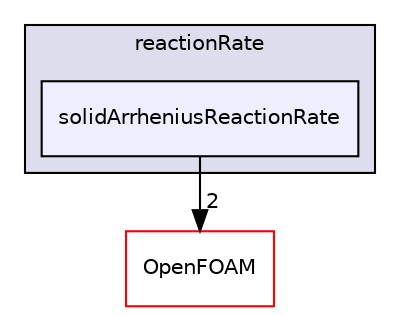 digraph "src/thermophysicalModels/solidSpecie/reaction/reactionRate/solidArrheniusReactionRate" {
  bgcolor=transparent;
  compound=true
  node [ fontsize="10", fontname="Helvetica"];
  edge [ labelfontsize="10", labelfontname="Helvetica"];
  subgraph clusterdir_9b6f739af20fa7216c293267b3b19ae9 {
    graph [ bgcolor="#ddddee", pencolor="black", label="reactionRate" fontname="Helvetica", fontsize="10", URL="dir_9b6f739af20fa7216c293267b3b19ae9.html"]
  dir_adfb2d95fb4761194fe2d0582ecb0b13 [shape=box, label="solidArrheniusReactionRate", style="filled", fillcolor="#eeeeff", pencolor="black", URL="dir_adfb2d95fb4761194fe2d0582ecb0b13.html"];
  }
  dir_c5473ff19b20e6ec4dfe5c310b3778a8 [shape=box label="OpenFOAM" color="red" URL="dir_c5473ff19b20e6ec4dfe5c310b3778a8.html"];
  dir_adfb2d95fb4761194fe2d0582ecb0b13->dir_c5473ff19b20e6ec4dfe5c310b3778a8 [headlabel="2", labeldistance=1.5 headhref="dir_002922_001896.html"];
}
